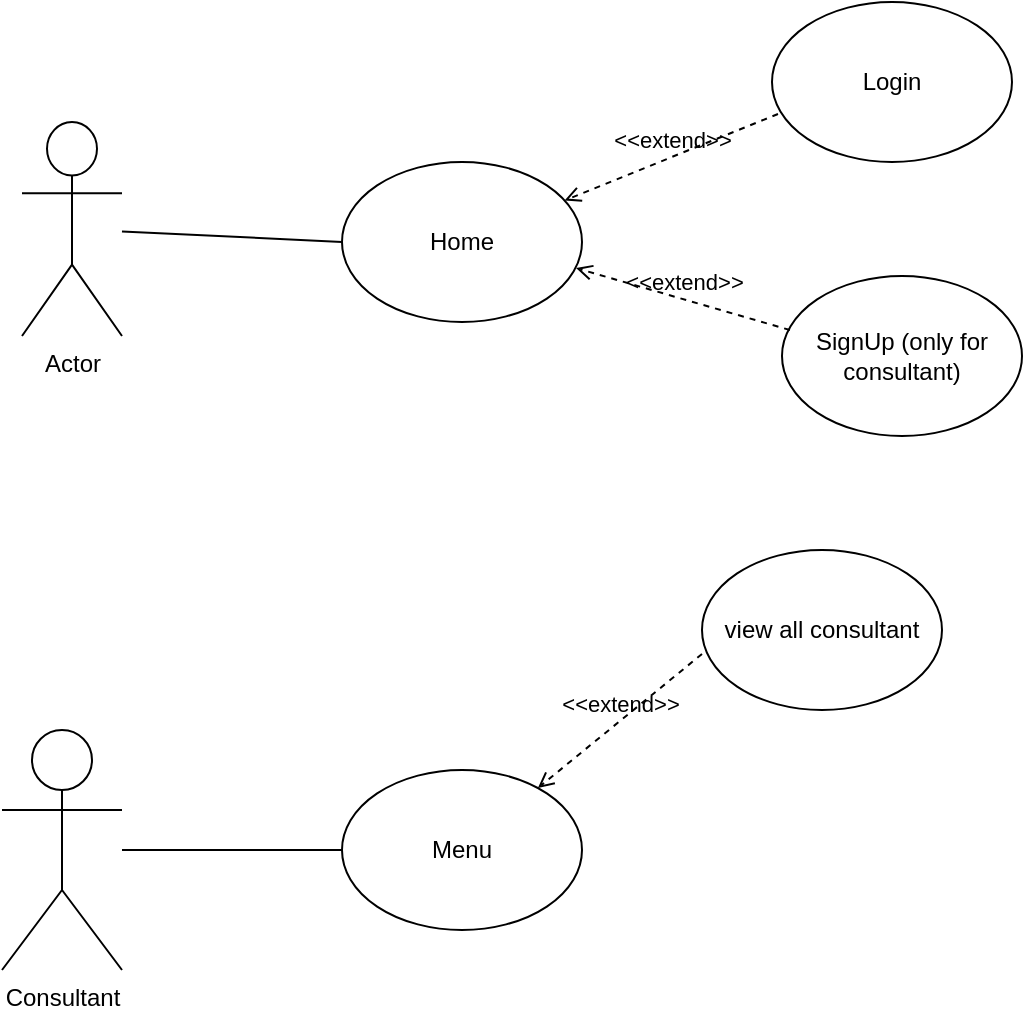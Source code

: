 <mxfile version="15.7.3" type="device"><diagram name="Page-1" id="e7e014a7-5840-1c2e-5031-d8a46d1fe8dd"><mxGraphModel dx="1102" dy="548" grid="1" gridSize="10" guides="1" tooltips="1" connect="1" arrows="1" fold="1" page="1" pageScale="1" pageWidth="1169" pageHeight="826" background="none" math="0" shadow="0"><root><mxCell id="0"/><mxCell id="1" parent="0"/><mxCell id="K9iqOwGO-TsU5l7FO8On-41" value="Actor" style="shape=umlActor;verticalLabelPosition=bottom;verticalAlign=top;html=1;outlineConnect=0;" vertex="1" parent="1"><mxGeometry x="90" y="296" width="50" height="107" as="geometry"/></mxCell><mxCell id="K9iqOwGO-TsU5l7FO8On-43" value="Home" style="ellipse;whiteSpace=wrap;html=1;" vertex="1" parent="1"><mxGeometry x="250" y="316" width="120" height="80" as="geometry"/></mxCell><mxCell id="K9iqOwGO-TsU5l7FO8On-44" value="Login" style="ellipse;whiteSpace=wrap;html=1;" vertex="1" parent="1"><mxGeometry x="465" y="236" width="120" height="80" as="geometry"/></mxCell><mxCell id="K9iqOwGO-TsU5l7FO8On-47" value="SignUp (only for consultant)" style="ellipse;whiteSpace=wrap;html=1;" vertex="1" parent="1"><mxGeometry x="470" y="373" width="120" height="80" as="geometry"/></mxCell><mxCell id="K9iqOwGO-TsU5l7FO8On-49" value="Consultant" style="shape=umlActor;verticalLabelPosition=bottom;verticalAlign=top;html=1;outlineConnect=0;" vertex="1" parent="1"><mxGeometry x="80" y="600" width="60" height="120" as="geometry"/></mxCell><mxCell id="K9iqOwGO-TsU5l7FO8On-50" value="Menu" style="ellipse;whiteSpace=wrap;html=1;" vertex="1" parent="1"><mxGeometry x="250" y="620" width="120" height="80" as="geometry"/></mxCell><mxCell id="K9iqOwGO-TsU5l7FO8On-51" value="" style="endArrow=none;html=1;rounded=0;entryX=0;entryY=0.5;entryDx=0;entryDy=0;" edge="1" parent="1" source="K9iqOwGO-TsU5l7FO8On-41" target="K9iqOwGO-TsU5l7FO8On-43"><mxGeometry width="50" height="50" relative="1" as="geometry"><mxPoint x="540" y="576" as="sourcePoint"/><mxPoint x="590" y="526" as="targetPoint"/></mxGeometry></mxCell><mxCell id="K9iqOwGO-TsU5l7FO8On-52" value="" style="endArrow=none;html=1;rounded=0;entryX=0;entryY=0.5;entryDx=0;entryDy=0;" edge="1" parent="1" source="K9iqOwGO-TsU5l7FO8On-49" target="K9iqOwGO-TsU5l7FO8On-50"><mxGeometry width="50" height="50" relative="1" as="geometry"><mxPoint x="540" y="680" as="sourcePoint"/><mxPoint x="590" y="630" as="targetPoint"/></mxGeometry></mxCell><mxCell id="K9iqOwGO-TsU5l7FO8On-53" value="view all consultant" style="ellipse;whiteSpace=wrap;html=1;" vertex="1" parent="1"><mxGeometry x="430" y="510" width="120" height="80" as="geometry"/></mxCell><mxCell id="K9iqOwGO-TsU5l7FO8On-54" value="&amp;lt;&amp;lt;extend&amp;gt;&amp;gt;" style="html=1;verticalAlign=bottom;labelBackgroundColor=none;endArrow=open;endFill=0;dashed=1;rounded=0;exitX=0.025;exitY=0.7;exitDx=0;exitDy=0;exitPerimeter=0;" edge="1" parent="1" source="K9iqOwGO-TsU5l7FO8On-44" target="K9iqOwGO-TsU5l7FO8On-43"><mxGeometry width="160" relative="1" as="geometry"><mxPoint x="480" y="550" as="sourcePoint"/><mxPoint x="640" y="550" as="targetPoint"/></mxGeometry></mxCell><mxCell id="K9iqOwGO-TsU5l7FO8On-55" value="&amp;lt;&amp;lt;extend&amp;gt;&amp;gt;" style="html=1;verticalAlign=bottom;labelBackgroundColor=none;endArrow=open;endFill=0;dashed=1;rounded=0;exitX=0.033;exitY=0.338;exitDx=0;exitDy=0;exitPerimeter=0;entryX=0.975;entryY=0.663;entryDx=0;entryDy=0;entryPerimeter=0;" edge="1" parent="1" source="K9iqOwGO-TsU5l7FO8On-47" target="K9iqOwGO-TsU5l7FO8On-43"><mxGeometry width="160" relative="1" as="geometry"><mxPoint x="478" y="302" as="sourcePoint"/><mxPoint x="371.277" y="345.23" as="targetPoint"/></mxGeometry></mxCell><mxCell id="K9iqOwGO-TsU5l7FO8On-56" value="&amp;lt;&amp;lt;extend&amp;gt;&amp;gt;" style="html=1;verticalAlign=bottom;labelBackgroundColor=none;endArrow=open;endFill=0;dashed=1;rounded=0;exitX=0;exitY=0.65;exitDx=0;exitDy=0;exitPerimeter=0;" edge="1" parent="1" source="K9iqOwGO-TsU5l7FO8On-53" target="K9iqOwGO-TsU5l7FO8On-50"><mxGeometry width="160" relative="1" as="geometry"><mxPoint x="483.96" y="410.04" as="sourcePoint"/><mxPoint x="377" y="379.04" as="targetPoint"/></mxGeometry></mxCell></root></mxGraphModel></diagram></mxfile>